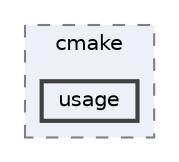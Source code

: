 digraph "build/zephyr/cmake/usage"
{
 // LATEX_PDF_SIZE
  bgcolor="transparent";
  edge [fontname=Helvetica,fontsize=10,labelfontname=Helvetica,labelfontsize=10];
  node [fontname=Helvetica,fontsize=10,shape=box,height=0.2,width=0.4];
  compound=true
  subgraph clusterdir_07bd187a3cfe52e987043f5f314e8f54 {
    graph [ bgcolor="#edf0f7", pencolor="grey50", label="cmake", fontname=Helvetica,fontsize=10 style="filled,dashed", URL="dir_07bd187a3cfe52e987043f5f314e8f54.html",tooltip=""]
  dir_eecfabfeca5d04ae96ac8e226fef79da [label="usage", fillcolor="#edf0f7", color="grey25", style="filled,bold", URL="dir_eecfabfeca5d04ae96ac8e226fef79da.html",tooltip=""];
  }
}
